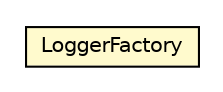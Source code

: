 #!/usr/local/bin/dot
#
# Class diagram 
# Generated by UMLGraph version R5_6-24-gf6e263 (http://www.umlgraph.org/)
#

digraph G {
	edge [fontname="Helvetica",fontsize=10,labelfontname="Helvetica",labelfontsize=10];
	node [fontname="Helvetica",fontsize=10,shape=plaintext];
	nodesep=0.25;
	ranksep=0.5;
	// org.universAAL.ri.gateway.log.LoggerFactory
	c5523094 [label=<<table title="org.universAAL.ri.gateway.log.LoggerFactory" border="0" cellborder="1" cellspacing="0" cellpadding="2" port="p" bgcolor="lemonChiffon" href="./LoggerFactory.html">
		<tr><td><table border="0" cellspacing="0" cellpadding="1">
<tr><td align="center" balign="center"> LoggerFactory </td></tr>
		</table></td></tr>
		</table>>, URL="./LoggerFactory.html", fontname="Helvetica", fontcolor="black", fontsize=10.0];
}

